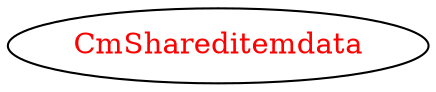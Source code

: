 digraph dependencyGraph {
 concentrate=true;
 ranksep="2.0";
 rankdir="LR"; 
 splines="ortho";
"CmShareditemdata" [fontcolor="red"];
}